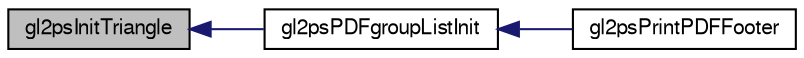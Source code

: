 digraph G
{
  edge [fontname="FreeSans",fontsize="10",labelfontname="FreeSans",labelfontsize="10"];
  node [fontname="FreeSans",fontsize="10",shape=record];
  rankdir="LR";
  Node1 [label="gl2psInitTriangle",height=0.2,width=0.4,color="black", fillcolor="grey75", style="filled" fontcolor="black"];
  Node1 -> Node2 [dir="back",color="midnightblue",fontsize="10",style="solid",fontname="FreeSans"];
  Node2 [label="gl2psPDFgroupListInit",height=0.2,width=0.4,color="black", fillcolor="white", style="filled",URL="$gl2ps_8c.html#ab457d25e4822ea736c783f579aa95637"];
  Node2 -> Node3 [dir="back",color="midnightblue",fontsize="10",style="solid",fontname="FreeSans"];
  Node3 [label="gl2psPrintPDFFooter",height=0.2,width=0.4,color="black", fillcolor="white", style="filled",URL="$gl2ps_8c.html#a9c59e0e0b768cf1f16d50b0c6be1863a"];
}
